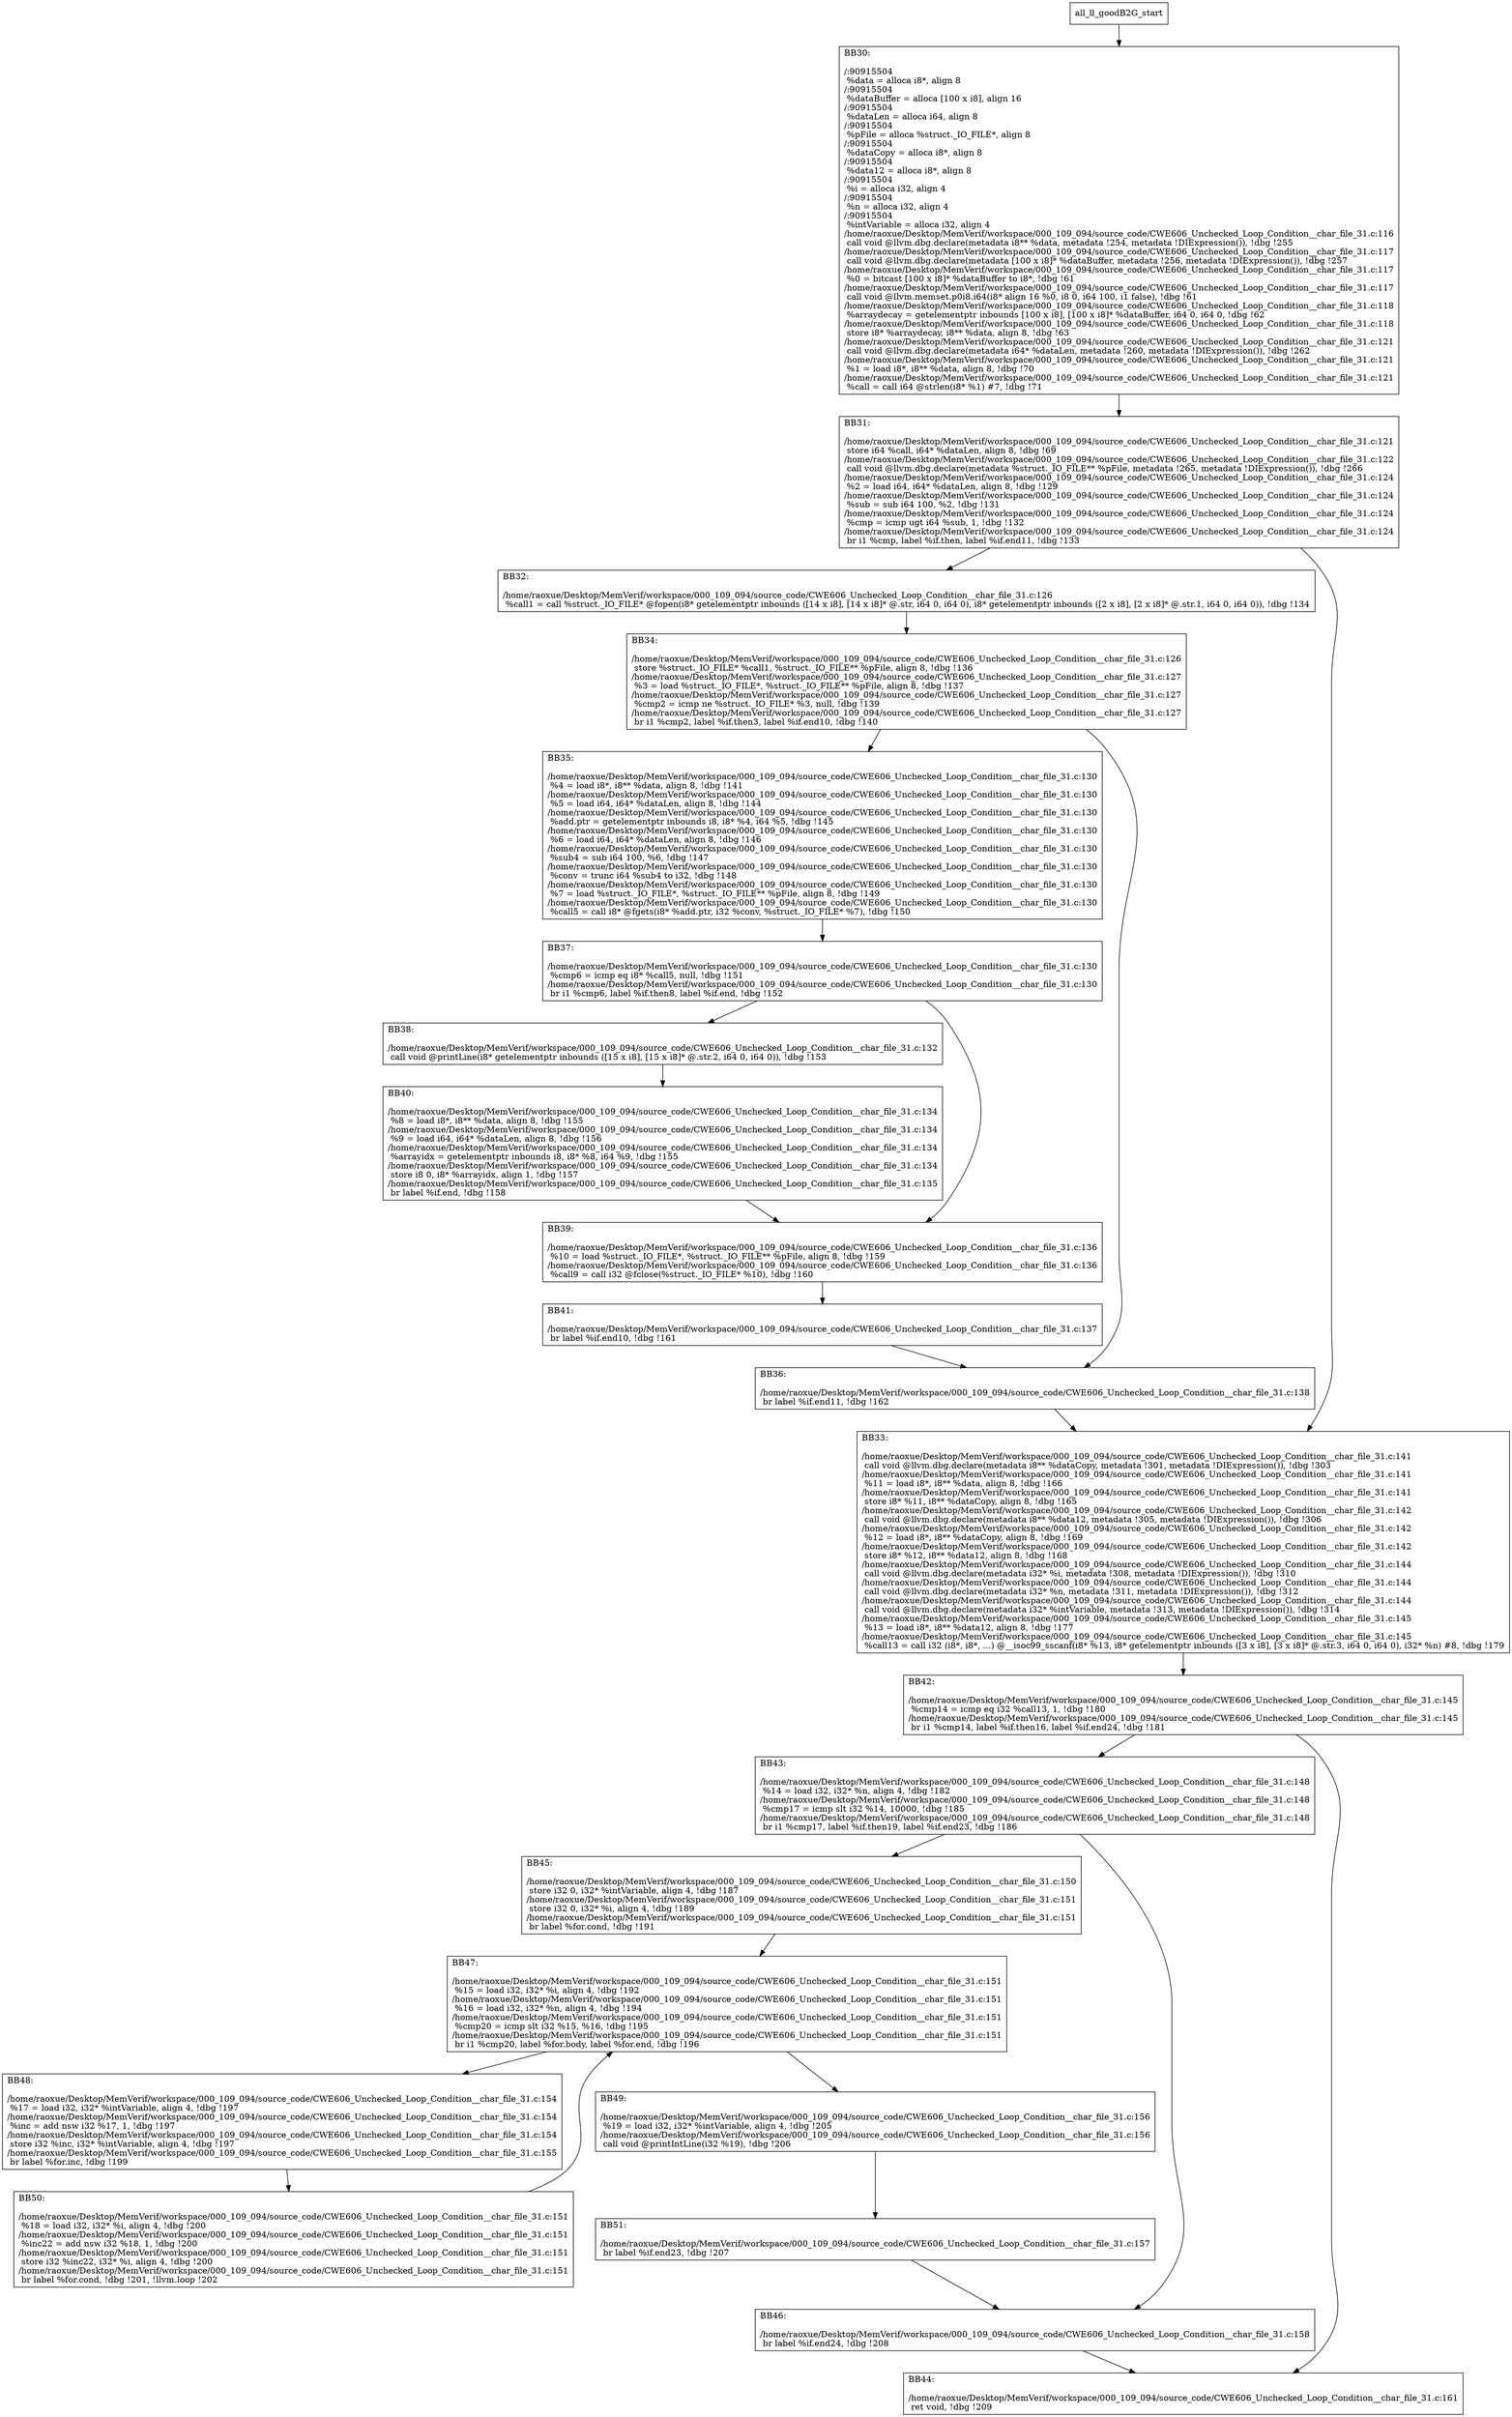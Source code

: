 digraph "CFG for'all_ll_goodB2G' function" {
	BBall_ll_goodB2G_start[shape=record,label="{all_ll_goodB2G_start}"];
	BBall_ll_goodB2G_start-> all_ll_goodB2GBB30;
	all_ll_goodB2GBB30 [shape=record, label="{BB30:\l\l/:90915504\l
  %data = alloca i8*, align 8\l
/:90915504\l
  %dataBuffer = alloca [100 x i8], align 16\l
/:90915504\l
  %dataLen = alloca i64, align 8\l
/:90915504\l
  %pFile = alloca %struct._IO_FILE*, align 8\l
/:90915504\l
  %dataCopy = alloca i8*, align 8\l
/:90915504\l
  %data12 = alloca i8*, align 8\l
/:90915504\l
  %i = alloca i32, align 4\l
/:90915504\l
  %n = alloca i32, align 4\l
/:90915504\l
  %intVariable = alloca i32, align 4\l
/home/raoxue/Desktop/MemVerif/workspace/000_109_094/source_code/CWE606_Unchecked_Loop_Condition__char_file_31.c:116\l
  call void @llvm.dbg.declare(metadata i8** %data, metadata !254, metadata !DIExpression()), !dbg !255\l
/home/raoxue/Desktop/MemVerif/workspace/000_109_094/source_code/CWE606_Unchecked_Loop_Condition__char_file_31.c:117\l
  call void @llvm.dbg.declare(metadata [100 x i8]* %dataBuffer, metadata !256, metadata !DIExpression()), !dbg !257\l
/home/raoxue/Desktop/MemVerif/workspace/000_109_094/source_code/CWE606_Unchecked_Loop_Condition__char_file_31.c:117\l
  %0 = bitcast [100 x i8]* %dataBuffer to i8*, !dbg !61\l
/home/raoxue/Desktop/MemVerif/workspace/000_109_094/source_code/CWE606_Unchecked_Loop_Condition__char_file_31.c:117\l
  call void @llvm.memset.p0i8.i64(i8* align 16 %0, i8 0, i64 100, i1 false), !dbg !61\l
/home/raoxue/Desktop/MemVerif/workspace/000_109_094/source_code/CWE606_Unchecked_Loop_Condition__char_file_31.c:118\l
  %arraydecay = getelementptr inbounds [100 x i8], [100 x i8]* %dataBuffer, i64 0, i64 0, !dbg !62\l
/home/raoxue/Desktop/MemVerif/workspace/000_109_094/source_code/CWE606_Unchecked_Loop_Condition__char_file_31.c:118\l
  store i8* %arraydecay, i8** %data, align 8, !dbg !63\l
/home/raoxue/Desktop/MemVerif/workspace/000_109_094/source_code/CWE606_Unchecked_Loop_Condition__char_file_31.c:121\l
  call void @llvm.dbg.declare(metadata i64* %dataLen, metadata !260, metadata !DIExpression()), !dbg !262\l
/home/raoxue/Desktop/MemVerif/workspace/000_109_094/source_code/CWE606_Unchecked_Loop_Condition__char_file_31.c:121\l
  %1 = load i8*, i8** %data, align 8, !dbg !70\l
/home/raoxue/Desktop/MemVerif/workspace/000_109_094/source_code/CWE606_Unchecked_Loop_Condition__char_file_31.c:121\l
  %call = call i64 @strlen(i8* %1) #7, !dbg !71\l
}"];
	all_ll_goodB2GBB30-> all_ll_goodB2GBB31;
	all_ll_goodB2GBB31 [shape=record, label="{BB31:\l\l/home/raoxue/Desktop/MemVerif/workspace/000_109_094/source_code/CWE606_Unchecked_Loop_Condition__char_file_31.c:121\l
  store i64 %call, i64* %dataLen, align 8, !dbg !69\l
/home/raoxue/Desktop/MemVerif/workspace/000_109_094/source_code/CWE606_Unchecked_Loop_Condition__char_file_31.c:122\l
  call void @llvm.dbg.declare(metadata %struct._IO_FILE** %pFile, metadata !265, metadata !DIExpression()), !dbg !266\l
/home/raoxue/Desktop/MemVerif/workspace/000_109_094/source_code/CWE606_Unchecked_Loop_Condition__char_file_31.c:124\l
  %2 = load i64, i64* %dataLen, align 8, !dbg !129\l
/home/raoxue/Desktop/MemVerif/workspace/000_109_094/source_code/CWE606_Unchecked_Loop_Condition__char_file_31.c:124\l
  %sub = sub i64 100, %2, !dbg !131\l
/home/raoxue/Desktop/MemVerif/workspace/000_109_094/source_code/CWE606_Unchecked_Loop_Condition__char_file_31.c:124\l
  %cmp = icmp ugt i64 %sub, 1, !dbg !132\l
/home/raoxue/Desktop/MemVerif/workspace/000_109_094/source_code/CWE606_Unchecked_Loop_Condition__char_file_31.c:124\l
  br i1 %cmp, label %if.then, label %if.end11, !dbg !133\l
}"];
	all_ll_goodB2GBB31-> all_ll_goodB2GBB32;
	all_ll_goodB2GBB31-> all_ll_goodB2GBB33;
	all_ll_goodB2GBB32 [shape=record, label="{BB32:\l\l/home/raoxue/Desktop/MemVerif/workspace/000_109_094/source_code/CWE606_Unchecked_Loop_Condition__char_file_31.c:126\l
  %call1 = call %struct._IO_FILE* @fopen(i8* getelementptr inbounds ([14 x i8], [14 x i8]* @.str, i64 0, i64 0), i8* getelementptr inbounds ([2 x i8], [2 x i8]* @.str.1, i64 0, i64 0)), !dbg !134\l
}"];
	all_ll_goodB2GBB32-> all_ll_goodB2GBB34;
	all_ll_goodB2GBB34 [shape=record, label="{BB34:\l\l/home/raoxue/Desktop/MemVerif/workspace/000_109_094/source_code/CWE606_Unchecked_Loop_Condition__char_file_31.c:126\l
  store %struct._IO_FILE* %call1, %struct._IO_FILE** %pFile, align 8, !dbg !136\l
/home/raoxue/Desktop/MemVerif/workspace/000_109_094/source_code/CWE606_Unchecked_Loop_Condition__char_file_31.c:127\l
  %3 = load %struct._IO_FILE*, %struct._IO_FILE** %pFile, align 8, !dbg !137\l
/home/raoxue/Desktop/MemVerif/workspace/000_109_094/source_code/CWE606_Unchecked_Loop_Condition__char_file_31.c:127\l
  %cmp2 = icmp ne %struct._IO_FILE* %3, null, !dbg !139\l
/home/raoxue/Desktop/MemVerif/workspace/000_109_094/source_code/CWE606_Unchecked_Loop_Condition__char_file_31.c:127\l
  br i1 %cmp2, label %if.then3, label %if.end10, !dbg !140\l
}"];
	all_ll_goodB2GBB34-> all_ll_goodB2GBB35;
	all_ll_goodB2GBB34-> all_ll_goodB2GBB36;
	all_ll_goodB2GBB35 [shape=record, label="{BB35:\l\l/home/raoxue/Desktop/MemVerif/workspace/000_109_094/source_code/CWE606_Unchecked_Loop_Condition__char_file_31.c:130\l
  %4 = load i8*, i8** %data, align 8, !dbg !141\l
/home/raoxue/Desktop/MemVerif/workspace/000_109_094/source_code/CWE606_Unchecked_Loop_Condition__char_file_31.c:130\l
  %5 = load i64, i64* %dataLen, align 8, !dbg !144\l
/home/raoxue/Desktop/MemVerif/workspace/000_109_094/source_code/CWE606_Unchecked_Loop_Condition__char_file_31.c:130\l
  %add.ptr = getelementptr inbounds i8, i8* %4, i64 %5, !dbg !145\l
/home/raoxue/Desktop/MemVerif/workspace/000_109_094/source_code/CWE606_Unchecked_Loop_Condition__char_file_31.c:130\l
  %6 = load i64, i64* %dataLen, align 8, !dbg !146\l
/home/raoxue/Desktop/MemVerif/workspace/000_109_094/source_code/CWE606_Unchecked_Loop_Condition__char_file_31.c:130\l
  %sub4 = sub i64 100, %6, !dbg !147\l
/home/raoxue/Desktop/MemVerif/workspace/000_109_094/source_code/CWE606_Unchecked_Loop_Condition__char_file_31.c:130\l
  %conv = trunc i64 %sub4 to i32, !dbg !148\l
/home/raoxue/Desktop/MemVerif/workspace/000_109_094/source_code/CWE606_Unchecked_Loop_Condition__char_file_31.c:130\l
  %7 = load %struct._IO_FILE*, %struct._IO_FILE** %pFile, align 8, !dbg !149\l
/home/raoxue/Desktop/MemVerif/workspace/000_109_094/source_code/CWE606_Unchecked_Loop_Condition__char_file_31.c:130\l
  %call5 = call i8* @fgets(i8* %add.ptr, i32 %conv, %struct._IO_FILE* %7), !dbg !150\l
}"];
	all_ll_goodB2GBB35-> all_ll_goodB2GBB37;
	all_ll_goodB2GBB37 [shape=record, label="{BB37:\l\l/home/raoxue/Desktop/MemVerif/workspace/000_109_094/source_code/CWE606_Unchecked_Loop_Condition__char_file_31.c:130\l
  %cmp6 = icmp eq i8* %call5, null, !dbg !151\l
/home/raoxue/Desktop/MemVerif/workspace/000_109_094/source_code/CWE606_Unchecked_Loop_Condition__char_file_31.c:130\l
  br i1 %cmp6, label %if.then8, label %if.end, !dbg !152\l
}"];
	all_ll_goodB2GBB37-> all_ll_goodB2GBB38;
	all_ll_goodB2GBB37-> all_ll_goodB2GBB39;
	all_ll_goodB2GBB38 [shape=record, label="{BB38:\l\l/home/raoxue/Desktop/MemVerif/workspace/000_109_094/source_code/CWE606_Unchecked_Loop_Condition__char_file_31.c:132\l
  call void @printLine(i8* getelementptr inbounds ([15 x i8], [15 x i8]* @.str.2, i64 0, i64 0)), !dbg !153\l
}"];
	all_ll_goodB2GBB38-> all_ll_goodB2GBB40;
	all_ll_goodB2GBB40 [shape=record, label="{BB40:\l\l/home/raoxue/Desktop/MemVerif/workspace/000_109_094/source_code/CWE606_Unchecked_Loop_Condition__char_file_31.c:134\l
  %8 = load i8*, i8** %data, align 8, !dbg !155\l
/home/raoxue/Desktop/MemVerif/workspace/000_109_094/source_code/CWE606_Unchecked_Loop_Condition__char_file_31.c:134\l
  %9 = load i64, i64* %dataLen, align 8, !dbg !156\l
/home/raoxue/Desktop/MemVerif/workspace/000_109_094/source_code/CWE606_Unchecked_Loop_Condition__char_file_31.c:134\l
  %arrayidx = getelementptr inbounds i8, i8* %8, i64 %9, !dbg !155\l
/home/raoxue/Desktop/MemVerif/workspace/000_109_094/source_code/CWE606_Unchecked_Loop_Condition__char_file_31.c:134\l
  store i8 0, i8* %arrayidx, align 1, !dbg !157\l
/home/raoxue/Desktop/MemVerif/workspace/000_109_094/source_code/CWE606_Unchecked_Loop_Condition__char_file_31.c:135\l
  br label %if.end, !dbg !158\l
}"];
	all_ll_goodB2GBB40-> all_ll_goodB2GBB39;
	all_ll_goodB2GBB39 [shape=record, label="{BB39:\l\l/home/raoxue/Desktop/MemVerif/workspace/000_109_094/source_code/CWE606_Unchecked_Loop_Condition__char_file_31.c:136\l
  %10 = load %struct._IO_FILE*, %struct._IO_FILE** %pFile, align 8, !dbg !159\l
/home/raoxue/Desktop/MemVerif/workspace/000_109_094/source_code/CWE606_Unchecked_Loop_Condition__char_file_31.c:136\l
  %call9 = call i32 @fclose(%struct._IO_FILE* %10), !dbg !160\l
}"];
	all_ll_goodB2GBB39-> all_ll_goodB2GBB41;
	all_ll_goodB2GBB41 [shape=record, label="{BB41:\l\l/home/raoxue/Desktop/MemVerif/workspace/000_109_094/source_code/CWE606_Unchecked_Loop_Condition__char_file_31.c:137\l
  br label %if.end10, !dbg !161\l
}"];
	all_ll_goodB2GBB41-> all_ll_goodB2GBB36;
	all_ll_goodB2GBB36 [shape=record, label="{BB36:\l\l/home/raoxue/Desktop/MemVerif/workspace/000_109_094/source_code/CWE606_Unchecked_Loop_Condition__char_file_31.c:138\l
  br label %if.end11, !dbg !162\l
}"];
	all_ll_goodB2GBB36-> all_ll_goodB2GBB33;
	all_ll_goodB2GBB33 [shape=record, label="{BB33:\l\l/home/raoxue/Desktop/MemVerif/workspace/000_109_094/source_code/CWE606_Unchecked_Loop_Condition__char_file_31.c:141\l
  call void @llvm.dbg.declare(metadata i8** %dataCopy, metadata !301, metadata !DIExpression()), !dbg !303\l
/home/raoxue/Desktop/MemVerif/workspace/000_109_094/source_code/CWE606_Unchecked_Loop_Condition__char_file_31.c:141\l
  %11 = load i8*, i8** %data, align 8, !dbg !166\l
/home/raoxue/Desktop/MemVerif/workspace/000_109_094/source_code/CWE606_Unchecked_Loop_Condition__char_file_31.c:141\l
  store i8* %11, i8** %dataCopy, align 8, !dbg !165\l
/home/raoxue/Desktop/MemVerif/workspace/000_109_094/source_code/CWE606_Unchecked_Loop_Condition__char_file_31.c:142\l
  call void @llvm.dbg.declare(metadata i8** %data12, metadata !305, metadata !DIExpression()), !dbg !306\l
/home/raoxue/Desktop/MemVerif/workspace/000_109_094/source_code/CWE606_Unchecked_Loop_Condition__char_file_31.c:142\l
  %12 = load i8*, i8** %dataCopy, align 8, !dbg !169\l
/home/raoxue/Desktop/MemVerif/workspace/000_109_094/source_code/CWE606_Unchecked_Loop_Condition__char_file_31.c:142\l
  store i8* %12, i8** %data12, align 8, !dbg !168\l
/home/raoxue/Desktop/MemVerif/workspace/000_109_094/source_code/CWE606_Unchecked_Loop_Condition__char_file_31.c:144\l
  call void @llvm.dbg.declare(metadata i32* %i, metadata !308, metadata !DIExpression()), !dbg !310\l
/home/raoxue/Desktop/MemVerif/workspace/000_109_094/source_code/CWE606_Unchecked_Loop_Condition__char_file_31.c:144\l
  call void @llvm.dbg.declare(metadata i32* %n, metadata !311, metadata !DIExpression()), !dbg !312\l
/home/raoxue/Desktop/MemVerif/workspace/000_109_094/source_code/CWE606_Unchecked_Loop_Condition__char_file_31.c:144\l
  call void @llvm.dbg.declare(metadata i32* %intVariable, metadata !313, metadata !DIExpression()), !dbg !314\l
/home/raoxue/Desktop/MemVerif/workspace/000_109_094/source_code/CWE606_Unchecked_Loop_Condition__char_file_31.c:145\l
  %13 = load i8*, i8** %data12, align 8, !dbg !177\l
/home/raoxue/Desktop/MemVerif/workspace/000_109_094/source_code/CWE606_Unchecked_Loop_Condition__char_file_31.c:145\l
  %call13 = call i32 (i8*, i8*, ...) @__isoc99_sscanf(i8* %13, i8* getelementptr inbounds ([3 x i8], [3 x i8]* @.str.3, i64 0, i64 0), i32* %n) #8, !dbg !179\l
}"];
	all_ll_goodB2GBB33-> all_ll_goodB2GBB42;
	all_ll_goodB2GBB42 [shape=record, label="{BB42:\l\l/home/raoxue/Desktop/MemVerif/workspace/000_109_094/source_code/CWE606_Unchecked_Loop_Condition__char_file_31.c:145\l
  %cmp14 = icmp eq i32 %call13, 1, !dbg !180\l
/home/raoxue/Desktop/MemVerif/workspace/000_109_094/source_code/CWE606_Unchecked_Loop_Condition__char_file_31.c:145\l
  br i1 %cmp14, label %if.then16, label %if.end24, !dbg !181\l
}"];
	all_ll_goodB2GBB42-> all_ll_goodB2GBB43;
	all_ll_goodB2GBB42-> all_ll_goodB2GBB44;
	all_ll_goodB2GBB43 [shape=record, label="{BB43:\l\l/home/raoxue/Desktop/MemVerif/workspace/000_109_094/source_code/CWE606_Unchecked_Loop_Condition__char_file_31.c:148\l
  %14 = load i32, i32* %n, align 4, !dbg !182\l
/home/raoxue/Desktop/MemVerif/workspace/000_109_094/source_code/CWE606_Unchecked_Loop_Condition__char_file_31.c:148\l
  %cmp17 = icmp slt i32 %14, 10000, !dbg !185\l
/home/raoxue/Desktop/MemVerif/workspace/000_109_094/source_code/CWE606_Unchecked_Loop_Condition__char_file_31.c:148\l
  br i1 %cmp17, label %if.then19, label %if.end23, !dbg !186\l
}"];
	all_ll_goodB2GBB43-> all_ll_goodB2GBB45;
	all_ll_goodB2GBB43-> all_ll_goodB2GBB46;
	all_ll_goodB2GBB45 [shape=record, label="{BB45:\l\l/home/raoxue/Desktop/MemVerif/workspace/000_109_094/source_code/CWE606_Unchecked_Loop_Condition__char_file_31.c:150\l
  store i32 0, i32* %intVariable, align 4, !dbg !187\l
/home/raoxue/Desktop/MemVerif/workspace/000_109_094/source_code/CWE606_Unchecked_Loop_Condition__char_file_31.c:151\l
  store i32 0, i32* %i, align 4, !dbg !189\l
/home/raoxue/Desktop/MemVerif/workspace/000_109_094/source_code/CWE606_Unchecked_Loop_Condition__char_file_31.c:151\l
  br label %for.cond, !dbg !191\l
}"];
	all_ll_goodB2GBB45-> all_ll_goodB2GBB47;
	all_ll_goodB2GBB47 [shape=record, label="{BB47:\l\l/home/raoxue/Desktop/MemVerif/workspace/000_109_094/source_code/CWE606_Unchecked_Loop_Condition__char_file_31.c:151\l
  %15 = load i32, i32* %i, align 4, !dbg !192\l
/home/raoxue/Desktop/MemVerif/workspace/000_109_094/source_code/CWE606_Unchecked_Loop_Condition__char_file_31.c:151\l
  %16 = load i32, i32* %n, align 4, !dbg !194\l
/home/raoxue/Desktop/MemVerif/workspace/000_109_094/source_code/CWE606_Unchecked_Loop_Condition__char_file_31.c:151\l
  %cmp20 = icmp slt i32 %15, %16, !dbg !195\l
/home/raoxue/Desktop/MemVerif/workspace/000_109_094/source_code/CWE606_Unchecked_Loop_Condition__char_file_31.c:151\l
  br i1 %cmp20, label %for.body, label %for.end, !dbg !196\l
}"];
	all_ll_goodB2GBB47-> all_ll_goodB2GBB48;
	all_ll_goodB2GBB47-> all_ll_goodB2GBB49;
	all_ll_goodB2GBB48 [shape=record, label="{BB48:\l\l/home/raoxue/Desktop/MemVerif/workspace/000_109_094/source_code/CWE606_Unchecked_Loop_Condition__char_file_31.c:154\l
  %17 = load i32, i32* %intVariable, align 4, !dbg !197\l
/home/raoxue/Desktop/MemVerif/workspace/000_109_094/source_code/CWE606_Unchecked_Loop_Condition__char_file_31.c:154\l
  %inc = add nsw i32 %17, 1, !dbg !197\l
/home/raoxue/Desktop/MemVerif/workspace/000_109_094/source_code/CWE606_Unchecked_Loop_Condition__char_file_31.c:154\l
  store i32 %inc, i32* %intVariable, align 4, !dbg !197\l
/home/raoxue/Desktop/MemVerif/workspace/000_109_094/source_code/CWE606_Unchecked_Loop_Condition__char_file_31.c:155\l
  br label %for.inc, !dbg !199\l
}"];
	all_ll_goodB2GBB48-> all_ll_goodB2GBB50;
	all_ll_goodB2GBB50 [shape=record, label="{BB50:\l\l/home/raoxue/Desktop/MemVerif/workspace/000_109_094/source_code/CWE606_Unchecked_Loop_Condition__char_file_31.c:151\l
  %18 = load i32, i32* %i, align 4, !dbg !200\l
/home/raoxue/Desktop/MemVerif/workspace/000_109_094/source_code/CWE606_Unchecked_Loop_Condition__char_file_31.c:151\l
  %inc22 = add nsw i32 %18, 1, !dbg !200\l
/home/raoxue/Desktop/MemVerif/workspace/000_109_094/source_code/CWE606_Unchecked_Loop_Condition__char_file_31.c:151\l
  store i32 %inc22, i32* %i, align 4, !dbg !200\l
/home/raoxue/Desktop/MemVerif/workspace/000_109_094/source_code/CWE606_Unchecked_Loop_Condition__char_file_31.c:151\l
  br label %for.cond, !dbg !201, !llvm.loop !202\l
}"];
	all_ll_goodB2GBB50-> all_ll_goodB2GBB47;
	all_ll_goodB2GBB49 [shape=record, label="{BB49:\l\l/home/raoxue/Desktop/MemVerif/workspace/000_109_094/source_code/CWE606_Unchecked_Loop_Condition__char_file_31.c:156\l
  %19 = load i32, i32* %intVariable, align 4, !dbg !205\l
/home/raoxue/Desktop/MemVerif/workspace/000_109_094/source_code/CWE606_Unchecked_Loop_Condition__char_file_31.c:156\l
  call void @printIntLine(i32 %19), !dbg !206\l
}"];
	all_ll_goodB2GBB49-> all_ll_goodB2GBB51;
	all_ll_goodB2GBB51 [shape=record, label="{BB51:\l\l/home/raoxue/Desktop/MemVerif/workspace/000_109_094/source_code/CWE606_Unchecked_Loop_Condition__char_file_31.c:157\l
  br label %if.end23, !dbg !207\l
}"];
	all_ll_goodB2GBB51-> all_ll_goodB2GBB46;
	all_ll_goodB2GBB46 [shape=record, label="{BB46:\l\l/home/raoxue/Desktop/MemVerif/workspace/000_109_094/source_code/CWE606_Unchecked_Loop_Condition__char_file_31.c:158\l
  br label %if.end24, !dbg !208\l
}"];
	all_ll_goodB2GBB46-> all_ll_goodB2GBB44;
	all_ll_goodB2GBB44 [shape=record, label="{BB44:\l\l/home/raoxue/Desktop/MemVerif/workspace/000_109_094/source_code/CWE606_Unchecked_Loop_Condition__char_file_31.c:161\l
  ret void, !dbg !209\l
}"];
}
